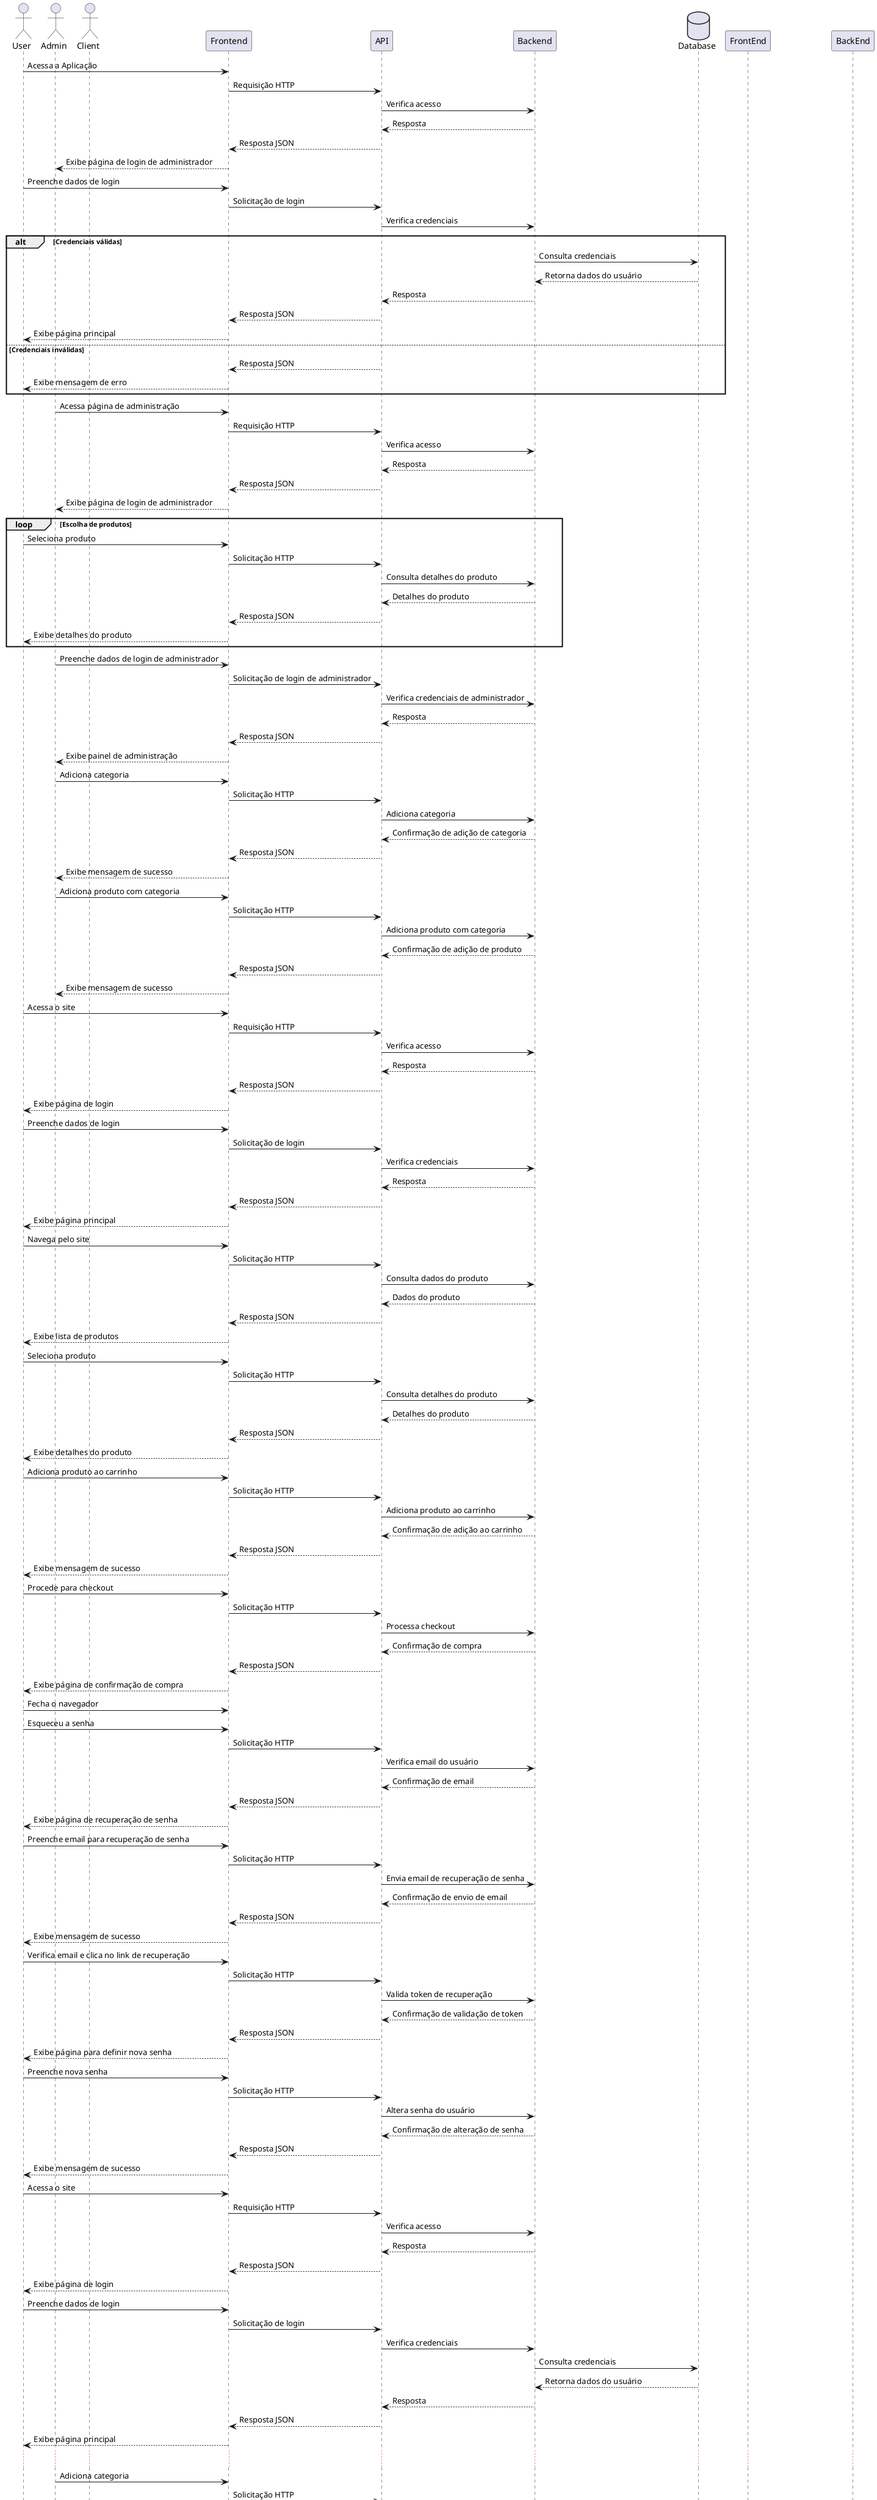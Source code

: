 @startuml

actor User
actor Admin
actor Client
participant Frontend
participant API
participant Backend
database Database

User -> Frontend: Acessa a Aplicação
Frontend -> API: Requisição HTTP
API -> Backend: Verifica acesso
Backend --> API: Resposta
API --> Frontend: Resposta JSON
Frontend --> Admin: Exibe página de login de administrador

User -> Frontend: Preenche dados de login
Frontend -> API: Solicitação de login
API -> Backend: Verifica credenciais
alt Credenciais válidas
    Backend -> Database: Consulta credenciais
    Database --> Backend: Retorna dados do usuário
    Backend --> API: Resposta
    API --> Frontend: Resposta JSON
    Frontend --> User: Exibe página principal
else Credenciais inválidas
    API --> Frontend: Resposta JSON
    Frontend --> User: Exibe mensagem de erro
end

Admin -> Frontend: Acessa página de administração
Frontend -> API: Requisição HTTP
API -> Backend: Verifica acesso
Backend --> API: Resposta
API --> Frontend: Resposta JSON
Frontend --> Admin: Exibe página de login de administrador

loop Escolha de produtos
    User -> Frontend: Seleciona produto
    Frontend -> API: Solicitação HTTP
    API -> Backend: Consulta detalhes do produto
    Backend --> API: Detalhes do produto
    API --> Frontend: Resposta JSON
    Frontend --> User: Exibe detalhes do produto
end

Admin -> Frontend: Preenche dados de login de administrador
Frontend -> API: Solicitação de login de administrador
API -> Backend: Verifica credenciais de administrador
Backend --> API: Resposta
API --> Frontend: Resposta JSON
Frontend --> Admin: Exibe painel de administração

Admin -> Frontend: Adiciona categoria
Frontend -> API: Solicitação HTTP
API -> Backend: Adiciona categoria
Backend --> API: Confirmação de adição de categoria
API --> Frontend: Resposta JSON
Frontend --> Admin: Exibe mensagem de sucesso

Admin -> Frontend: Adiciona produto com categoria
Frontend -> API: Solicitação HTTP
API -> Backend: Adiciona produto com categoria
Backend --> API: Confirmação de adição de produto
API --> Frontend: Resposta JSON
Frontend --> Admin: Exibe mensagem de sucesso

User -> Frontend: Acessa o site
Frontend -> API: Requisição HTTP
API -> Backend: Verifica acesso
Backend --> API: Resposta
API --> Frontend: Resposta JSON
Frontend --> User: Exibe página de login

User -> Frontend: Preenche dados de login
Frontend -> API: Solicitação de login
API -> Backend: Verifica credenciais
Backend --> API: Resposta
API --> Frontend: Resposta JSON
Frontend --> User: Exibe página principal

User -> Frontend: Navega pelo site
Frontend -> API: Solicitação HTTP
API -> Backend: Consulta dados do produto
Backend --> API: Dados do produto
API --> Frontend: Resposta JSON
Frontend --> User: Exibe lista de produtos

User -> Frontend: Seleciona produto
Frontend -> API: Solicitação HTTP
API -> Backend: Consulta detalhes do produto
Backend --> API: Detalhes do produto
API --> Frontend: Resposta JSON
Frontend --> User: Exibe detalhes do produto

User -> Frontend: Adiciona produto ao carrinho
Frontend -> API: Solicitação HTTP
API -> Backend: Adiciona produto ao carrinho
Backend --> API: Confirmação de adição ao carrinho
API --> Frontend: Resposta JSON
Frontend --> User: Exibe mensagem de sucesso

User -> Frontend: Procede para checkout
Frontend -> API: Solicitação HTTP
API -> Backend: Processa checkout
Backend --> API: Confirmação de compra
API --> Frontend: Resposta JSON
Frontend --> User: Exibe página de confirmação de compra

User -> Frontend: Fecha o navegador

User -> Frontend: Esqueceu a senha
Frontend -> API: Solicitação HTTP
API -> Backend: Verifica email do usuário
Backend --> API: Confirmação de email
API --> Frontend: Resposta JSON
Frontend --> User: Exibe página de recuperação de senha

User -> Frontend: Preenche email para recuperação de senha
Frontend -> API: Solicitação HTTP
API -> Backend: Envia email de recuperação de senha
Backend --> API: Confirmação de envio de email
API --> Frontend: Resposta JSON
Frontend --> User: Exibe mensagem de sucesso

User -> Frontend: Verifica email e clica no link de recuperação
Frontend -> API: Solicitação HTTP
API -> Backend: Valida token de recuperação
Backend --> API: Confirmação de validação de token
API --> Frontend: Resposta JSON
Frontend --> User: Exibe página para definir nova senha

User -> Frontend: Preenche nova senha
Frontend -> API: Solicitação HTTP
API -> Backend: Altera senha do usuário
Backend --> API: Confirmação de alteração de senha
API --> Frontend: Resposta JSON
Frontend --> User: Exibe mensagem de sucesso

User -> Frontend: Acessa o site
Frontend -> API: Requisição HTTP
API -> Backend: Verifica acesso
Backend --> API: Resposta
API --> Frontend: Resposta JSON
Frontend --> User: Exibe página de login

User -> Frontend: Preenche dados de login
Frontend -> API: Solicitação de login
API -> Backend: Verifica credenciais
Backend -> Database: Consulta credenciais
Database --> Backend: Retorna dados do usuário
Backend --> API: Resposta
API --> Frontend: Resposta JSON
Frontend --> User: Exibe página principal

...

Admin -> Frontend: Adiciona categoria
Frontend -> API: Solicitação HTTP
API -> Backend: Adiciona categoria
Backend -> Database: Insere categoria
Database --> Backend: Confirmação de inserção
Backend --> API: Confirmação de adição de categoria
API --> Frontend: Resposta JSON
Frontend --> Admin: Exibe mensagem de sucesso

Admin -> Frontend: Adiciona produto com categoria
Frontend -> API: Solicitação HTTP
API -> Backend: Adiciona produto com categoria
Backend -> Database: Insere produto com categoria
Database --> Backend: Confirmação de inserção
Backend --> API: Confirmação de adição de produto
API --> Frontend: Resposta JSON
Frontend --> Admin: Exibe mensagem de sucesso

User -> Frontend: Esqueceu a senha
Frontend -> API: Solicitação HTTP
API -> Backend: Verifica email do usuário
Backend -> Database: Consulta usuário por email
Database --> Backend: Retorna dados do usuário
Backend --> API: Confirmação de email
API --> Frontend: Resposta JSON
Frontend --> User: Exibe página de recuperação de senha

User -> Frontend: Preenche email para recuperação de senha
Frontend -> API: Solicitação HTTP
API -> Backend: Envia email de recuperação de senha
Backend -> Database: Atualiza token de recuperação de senha
Database --> Backend: Confirmação de atualização
Backend --> API: Confirmação de envio de email
API --> Frontend: Resposta JSON
Frontend --> User: Exibe mensagem de sucesso

User -> Frontend: Verifica email e clica no link de recuperação
Frontend -> API: Solicitação HTTP
API -> Backend: Valida token de recuperação
Backend -> Database: Consulta usuário por token
Database --> Backend: Retorna dados do usuário
Backend --> API: Confirmação de validação de token
API --> Frontend: Resposta JSON
Frontend --> User: Exibe página para definir nova senha

User -> Frontend: Preenche nova senha
Frontend -> API: Solicitação HTTP
API -> Backend: Altera senha do usuário
Backend -> Database: Atualiza senha do usuário
Database --> Backend: Confirmação de atualização
Backend --> API: Confirmação de alteração de senha
API --> Frontend: Resposta JSON
Frontend --> User: Exibe mensagem de sucesso


User -> FrontEnd: Interage com a interface
FrontEnd -> API: Envia solicitações
API -> BackEnd: Encaminha solicitações
BackEnd -> Database: Realiza operações no banco de dados
Database --> BackEnd: Retorna dados
BackEnd --> API: Retorna resultados
API --> FrontEnd: Retorna resposta
FrontEnd --> User: Exibe resultados

@enduml